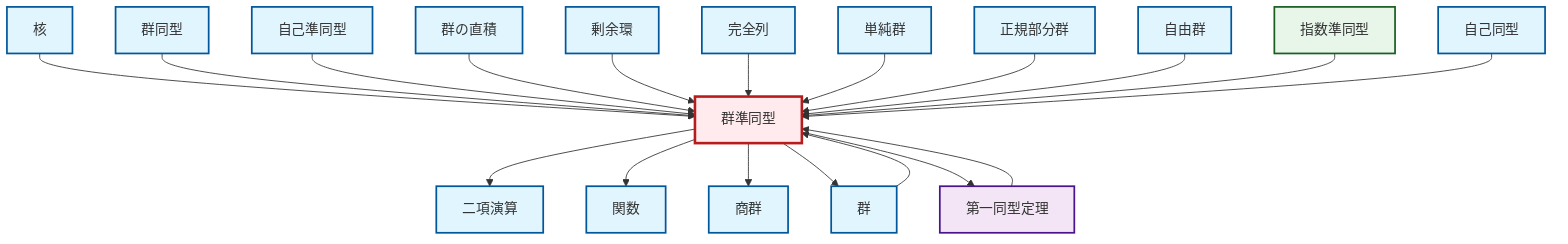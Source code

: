 graph TD
    classDef definition fill:#e1f5fe,stroke:#01579b,stroke-width:2px
    classDef theorem fill:#f3e5f5,stroke:#4a148c,stroke-width:2px
    classDef axiom fill:#fff3e0,stroke:#e65100,stroke-width:2px
    classDef example fill:#e8f5e9,stroke:#1b5e20,stroke-width:2px
    classDef current fill:#ffebee,stroke:#b71c1c,stroke-width:3px
    def-automorphism["自己同型"]:::definition
    def-group["群"]:::definition
    def-simple-group["単純群"]:::definition
    def-function["関数"]:::definition
    def-normal-subgroup["正規部分群"]:::definition
    def-free-group["自由群"]:::definition
    ex-exponential-homomorphism["指数準同型"]:::example
    thm-first-isomorphism["第一同型定理"]:::theorem
    def-quotient-ring["剰余環"]:::definition
    def-isomorphism["群同型"]:::definition
    def-binary-operation["二項演算"]:::definition
    def-kernel["核"]:::definition
    def-quotient-group["商群"]:::definition
    def-exact-sequence["完全列"]:::definition
    def-homomorphism["群準同型"]:::definition
    def-endomorphism["自己準同型"]:::definition
    def-direct-product["群の直積"]:::definition
    def-homomorphism --> def-binary-operation
    def-homomorphism --> def-function
    def-kernel --> def-homomorphism
    def-isomorphism --> def-homomorphism
    def-group --> def-homomorphism
    def-endomorphism --> def-homomorphism
    def-direct-product --> def-homomorphism
    def-quotient-ring --> def-homomorphism
    def-exact-sequence --> def-homomorphism
    def-simple-group --> def-homomorphism
    def-normal-subgroup --> def-homomorphism
    thm-first-isomorphism --> def-homomorphism
    def-free-group --> def-homomorphism
    def-homomorphism --> def-quotient-group
    ex-exponential-homomorphism --> def-homomorphism
    def-homomorphism --> def-group
    def-homomorphism --> thm-first-isomorphism
    def-automorphism --> def-homomorphism
    class def-homomorphism current